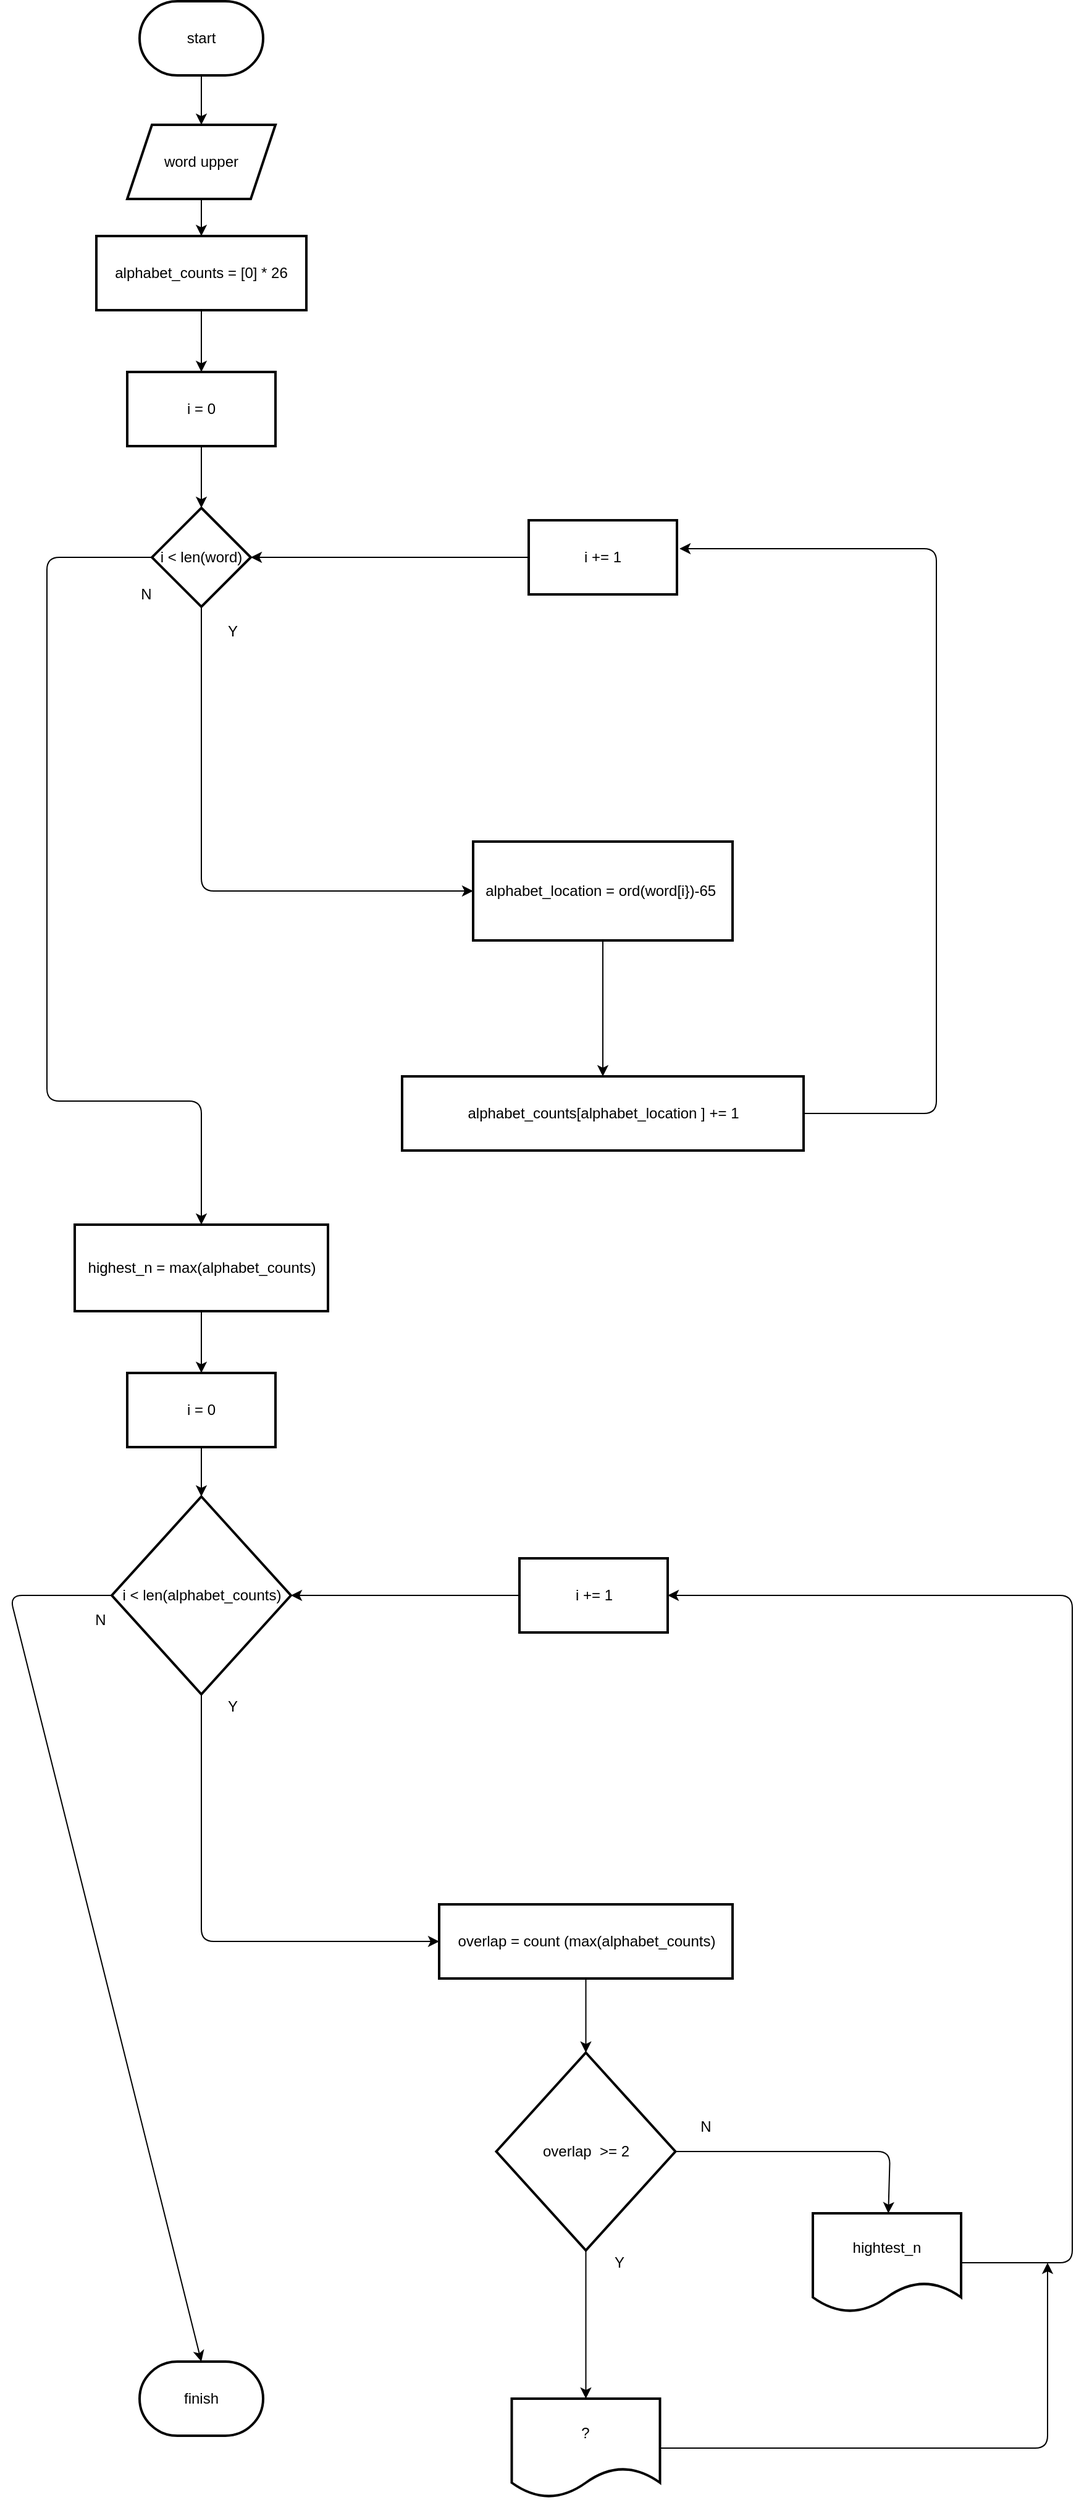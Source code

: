 <mxfile>
    <diagram id="V1aFLwIewr-s6nbcTTME" name="Page-1">
        <mxGraphModel dx="1061" dy="679" grid="1" gridSize="10" guides="1" tooltips="1" connect="1" arrows="1" fold="1" page="1" pageScale="1" pageWidth="850" pageHeight="1100" math="0" shadow="0">
            <root>
                <mxCell id="0"/>
                <mxCell id="1" parent="0"/>
                <mxCell id="4" value="" style="edgeStyle=none;html=1;" parent="1" source="2" target="3" edge="1">
                    <mxGeometry relative="1" as="geometry"/>
                </mxCell>
                <mxCell id="2" value="start" style="strokeWidth=2;html=1;shape=mxgraph.flowchart.terminator;whiteSpace=wrap;" parent="1" vertex="1">
                    <mxGeometry x="325" y="10" width="100" height="60" as="geometry"/>
                </mxCell>
                <mxCell id="12" value="" style="edgeStyle=none;html=1;" parent="1" source="3" target="11" edge="1">
                    <mxGeometry relative="1" as="geometry"/>
                </mxCell>
                <mxCell id="3" value="word upper" style="shape=parallelogram;perimeter=parallelogramPerimeter;whiteSpace=wrap;html=1;fixedSize=1;strokeWidth=2;" parent="1" vertex="1">
                    <mxGeometry x="315" y="110" width="120" height="60" as="geometry"/>
                </mxCell>
                <mxCell id="8" value="" style="edgeStyle=none;html=1;" parent="1" source="5" target="7" edge="1">
                    <mxGeometry relative="1" as="geometry"/>
                </mxCell>
                <mxCell id="5" value="i = 0" style="whiteSpace=wrap;html=1;strokeWidth=2;" parent="1" vertex="1">
                    <mxGeometry x="315" y="310" width="120" height="60" as="geometry"/>
                </mxCell>
                <mxCell id="15" value="" style="edgeStyle=none;html=1;" parent="1" source="7" target="14" edge="1">
                    <mxGeometry relative="1" as="geometry">
                        <Array as="points">
                            <mxPoint x="375" y="730"/>
                        </Array>
                    </mxGeometry>
                </mxCell>
                <mxCell id="24" style="edgeStyle=none;html=1;entryX=0.5;entryY=0;entryDx=0;entryDy=0;" parent="1" source="7" target="31" edge="1">
                    <mxGeometry relative="1" as="geometry">
                        <mxPoint x="375" y="970" as="targetPoint"/>
                        <Array as="points">
                            <mxPoint x="250" y="460"/>
                            <mxPoint x="250" y="900"/>
                            <mxPoint x="375" y="900"/>
                        </Array>
                    </mxGeometry>
                </mxCell>
                <mxCell id="7" value="i &amp;lt; len(word)" style="rhombus;whiteSpace=wrap;html=1;strokeWidth=2;" parent="1" vertex="1">
                    <mxGeometry x="335" y="420" width="80" height="80" as="geometry"/>
                </mxCell>
                <mxCell id="10" style="edgeStyle=none;html=1;entryX=1;entryY=0.5;entryDx=0;entryDy=0;" parent="1" source="9" target="7" edge="1">
                    <mxGeometry relative="1" as="geometry"/>
                </mxCell>
                <mxCell id="9" value="i += 1" style="whiteSpace=wrap;html=1;strokeWidth=2;" parent="1" vertex="1">
                    <mxGeometry x="640" y="430" width="120" height="60" as="geometry"/>
                </mxCell>
                <mxCell id="13" value="" style="edgeStyle=none;html=1;" parent="1" source="11" target="5" edge="1">
                    <mxGeometry relative="1" as="geometry"/>
                </mxCell>
                <mxCell id="11" value="alphabet_counts = [0] * 26" style="whiteSpace=wrap;html=1;strokeWidth=2;" parent="1" vertex="1">
                    <mxGeometry x="290" y="200" width="170" height="60" as="geometry"/>
                </mxCell>
                <mxCell id="17" value="" style="edgeStyle=none;html=1;" parent="1" source="14" target="16" edge="1">
                    <mxGeometry relative="1" as="geometry"/>
                </mxCell>
                <mxCell id="14" value="alphabet_location = ord(word[i})-65&amp;nbsp;" style="whiteSpace=wrap;html=1;strokeWidth=2;" parent="1" vertex="1">
                    <mxGeometry x="595" y="690" width="210" height="80" as="geometry"/>
                </mxCell>
                <mxCell id="19" style="edgeStyle=none;html=1;" parent="1" source="16" edge="1">
                    <mxGeometry relative="1" as="geometry">
                        <mxPoint x="830" y="940" as="targetPoint"/>
                    </mxGeometry>
                </mxCell>
                <mxCell id="22" value="" style="edgeStyle=none;html=1;entryX=1.017;entryY=0.383;entryDx=0;entryDy=0;entryPerimeter=0;" parent="1" source="16" target="9" edge="1">
                    <mxGeometry relative="1" as="geometry">
                        <mxPoint x="1065" y="910" as="targetPoint"/>
                        <Array as="points">
                            <mxPoint x="970" y="910"/>
                            <mxPoint x="970" y="453"/>
                        </Array>
                    </mxGeometry>
                </mxCell>
                <mxCell id="16" value="alphabet_counts[alphabet_location&amp;nbsp;] += 1" style="whiteSpace=wrap;html=1;strokeWidth=2;" parent="1" vertex="1">
                    <mxGeometry x="537.5" y="880" width="325" height="60" as="geometry"/>
                </mxCell>
                <mxCell id="23" value="Y" style="text;html=1;align=center;verticalAlign=middle;resizable=0;points=[];autosize=1;strokeColor=none;fillColor=none;" parent="1" vertex="1">
                    <mxGeometry x="390" y="510" width="20" height="20" as="geometry"/>
                </mxCell>
                <mxCell id="28" value="" style="edgeStyle=none;html=1;" parent="1" source="26" target="27" edge="1">
                    <mxGeometry relative="1" as="geometry"/>
                </mxCell>
                <mxCell id="26" value="i = 0" style="whiteSpace=wrap;html=1;strokeWidth=2;" parent="1" vertex="1">
                    <mxGeometry x="315" y="1120" width="120" height="60" as="geometry"/>
                </mxCell>
                <mxCell id="49" style="edgeStyle=none;html=1;entryX=0;entryY=0.5;entryDx=0;entryDy=0;" parent="1" source="27" target="48" edge="1">
                    <mxGeometry relative="1" as="geometry">
                        <Array as="points">
                            <mxPoint x="375" y="1580"/>
                        </Array>
                    </mxGeometry>
                </mxCell>
                <mxCell id="55" style="edgeStyle=none;html=1;entryX=0.5;entryY=0;entryDx=0;entryDy=0;entryPerimeter=0;" parent="1" source="27" target="54" edge="1">
                    <mxGeometry relative="1" as="geometry">
                        <Array as="points">
                            <mxPoint x="220" y="1300"/>
                        </Array>
                    </mxGeometry>
                </mxCell>
                <mxCell id="27" value="i &amp;lt; len(alphabet_counts)" style="rhombus;whiteSpace=wrap;html=1;strokeWidth=2;" parent="1" vertex="1">
                    <mxGeometry x="302.5" y="1220" width="145" height="160" as="geometry"/>
                </mxCell>
                <mxCell id="30" style="edgeStyle=none;html=1;entryX=1;entryY=0.5;entryDx=0;entryDy=0;" parent="1" source="29" target="27" edge="1">
                    <mxGeometry relative="1" as="geometry"/>
                </mxCell>
                <mxCell id="29" value="i += 1" style="whiteSpace=wrap;html=1;strokeWidth=2;" parent="1" vertex="1">
                    <mxGeometry x="632.5" y="1270" width="120" height="60" as="geometry"/>
                </mxCell>
                <mxCell id="32" value="" style="edgeStyle=none;html=1;" parent="1" source="31" target="26" edge="1">
                    <mxGeometry relative="1" as="geometry"/>
                </mxCell>
                <mxCell id="31" value="highest_n = max(alphabet_counts)" style="whiteSpace=wrap;html=1;strokeWidth=2;" parent="1" vertex="1">
                    <mxGeometry x="272.5" y="1000" width="205" height="70" as="geometry"/>
                </mxCell>
                <mxCell id="36" value="" style="edgeStyle=none;html=1;" parent="1" source="33" target="35" edge="1">
                    <mxGeometry relative="1" as="geometry"/>
                </mxCell>
                <mxCell id="38" value="" style="edgeStyle=none;html=1;" parent="1" source="33" target="37" edge="1">
                    <mxGeometry relative="1" as="geometry">
                        <Array as="points">
                            <mxPoint x="932.5" y="1750"/>
                        </Array>
                    </mxGeometry>
                </mxCell>
                <mxCell id="33" value="&lt;span&gt;overlap&amp;nbsp; &amp;gt;= 2&lt;/span&gt;" style="rhombus;whiteSpace=wrap;html=1;strokeWidth=2;" parent="1" vertex="1">
                    <mxGeometry x="613.75" y="1670" width="145" height="160" as="geometry"/>
                </mxCell>
                <mxCell id="52" style="edgeStyle=none;html=1;" parent="1" source="35" edge="1">
                    <mxGeometry relative="1" as="geometry">
                        <mxPoint x="1060" y="1840" as="targetPoint"/>
                        <Array as="points">
                            <mxPoint x="1060" y="1990"/>
                        </Array>
                    </mxGeometry>
                </mxCell>
                <mxCell id="35" value="?" style="shape=document;whiteSpace=wrap;html=1;boundedLbl=1;strokeWidth=2;" parent="1" vertex="1">
                    <mxGeometry x="626.25" y="1950" width="120" height="80" as="geometry"/>
                </mxCell>
                <mxCell id="51" style="edgeStyle=none;html=1;entryX=1;entryY=0.5;entryDx=0;entryDy=0;" parent="1" source="37" target="29" edge="1">
                    <mxGeometry relative="1" as="geometry">
                        <mxPoint x="760" y="1320" as="targetPoint"/>
                        <Array as="points">
                            <mxPoint x="1080" y="1840"/>
                            <mxPoint x="1080" y="1300"/>
                        </Array>
                    </mxGeometry>
                </mxCell>
                <mxCell id="37" value="hightest_n" style="shape=document;whiteSpace=wrap;html=1;boundedLbl=1;strokeWidth=2;" parent="1" vertex="1">
                    <mxGeometry x="870" y="1800" width="120" height="80" as="geometry"/>
                </mxCell>
                <mxCell id="39" value="Y" style="text;html=1;align=center;verticalAlign=middle;resizable=0;points=[];autosize=1;strokeColor=none;fillColor=none;" parent="1" vertex="1">
                    <mxGeometry x="390" y="1380" width="20" height="20" as="geometry"/>
                </mxCell>
                <mxCell id="40" value="Y" style="text;html=1;align=center;verticalAlign=middle;resizable=0;points=[];autosize=1;strokeColor=none;fillColor=none;" parent="1" vertex="1">
                    <mxGeometry x="702.5" y="1830" width="20" height="20" as="geometry"/>
                </mxCell>
                <mxCell id="41" value="N" style="text;html=1;align=center;verticalAlign=middle;resizable=0;points=[];autosize=1;strokeColor=none;fillColor=none;" parent="1" vertex="1">
                    <mxGeometry x="772.5" y="1720" width="20" height="20" as="geometry"/>
                </mxCell>
                <mxCell id="44" value="N" style="text;html=1;align=center;verticalAlign=middle;resizable=0;points=[];autosize=1;strokeColor=none;fillColor=none;" parent="1" vertex="1">
                    <mxGeometry x="320" y="480" width="20" height="20" as="geometry"/>
                </mxCell>
                <mxCell id="47" value="N" style="text;html=1;align=center;verticalAlign=middle;resizable=0;points=[];autosize=1;strokeColor=none;fillColor=none;" parent="1" vertex="1">
                    <mxGeometry x="282.5" y="1310" width="20" height="20" as="geometry"/>
                </mxCell>
                <mxCell id="50" value="" style="edgeStyle=none;html=1;" parent="1" source="48" target="33" edge="1">
                    <mxGeometry relative="1" as="geometry"/>
                </mxCell>
                <mxCell id="48" value="overlap = count (max(alphabet_counts)" style="whiteSpace=wrap;html=1;strokeWidth=2;" parent="1" vertex="1">
                    <mxGeometry x="567.5" y="1550" width="237.5" height="60" as="geometry"/>
                </mxCell>
                <mxCell id="54" value="finish" style="strokeWidth=2;html=1;shape=mxgraph.flowchart.terminator;whiteSpace=wrap;" parent="1" vertex="1">
                    <mxGeometry x="325" y="1920" width="100" height="60" as="geometry"/>
                </mxCell>
            </root>
        </mxGraphModel>
    </diagram>
</mxfile>